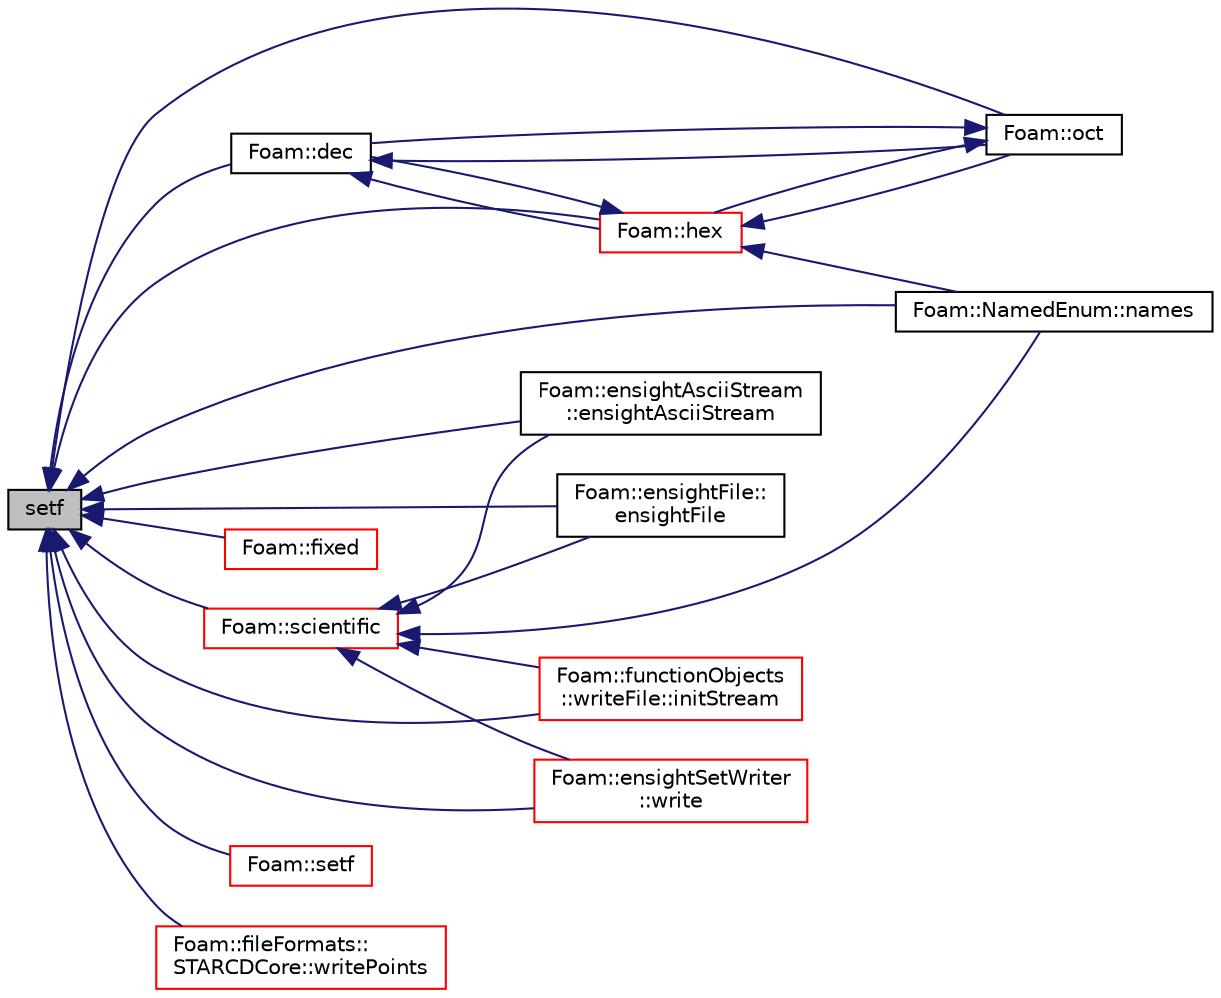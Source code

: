 digraph "setf"
{
  bgcolor="transparent";
  edge [fontname="Helvetica",fontsize="10",labelfontname="Helvetica",labelfontsize="10"];
  node [fontname="Helvetica",fontsize="10",shape=record];
  rankdir="LR";
  Node1 [label="setf",height=0.2,width=0.4,color="black", fillcolor="grey75", style="filled", fontcolor="black"];
  Node1 -> Node2 [dir="back",color="midnightblue",fontsize="10",style="solid",fontname="Helvetica"];
  Node2 [label="Foam::dec",height=0.2,width=0.4,color="black",URL="$a10936.html#a47ca7adb297045b87b8c1f4cc2bcbb0d"];
  Node2 -> Node3 [dir="back",color="midnightblue",fontsize="10",style="solid",fontname="Helvetica"];
  Node3 [label="Foam::hex",height=0.2,width=0.4,color="red",URL="$a10936.html#a4ddae43d14dd72d6b0cd9ab61fe4e04e"];
  Node3 -> Node2 [dir="back",color="midnightblue",fontsize="10",style="solid",fontname="Helvetica"];
  Node3 -> Node4 [dir="back",color="midnightblue",fontsize="10",style="solid",fontname="Helvetica"];
  Node4 [label="Foam::NamedEnum::names",height=0.2,width=0.4,color="black",URL="$a01609.html#a7350da3a0edd92cd11e6c479c9967dc8"];
  Node3 -> Node5 [dir="back",color="midnightblue",fontsize="10",style="solid",fontname="Helvetica"];
  Node5 [label="Foam::oct",height=0.2,width=0.4,color="black",URL="$a10936.html#aef540d5f46887a996e357801f6faa1d0"];
  Node5 -> Node2 [dir="back",color="midnightblue",fontsize="10",style="solid",fontname="Helvetica"];
  Node5 -> Node3 [dir="back",color="midnightblue",fontsize="10",style="solid",fontname="Helvetica"];
  Node2 -> Node5 [dir="back",color="midnightblue",fontsize="10",style="solid",fontname="Helvetica"];
  Node1 -> Node6 [dir="back",color="midnightblue",fontsize="10",style="solid",fontname="Helvetica"];
  Node6 [label="Foam::ensightAsciiStream\l::ensightAsciiStream",height=0.2,width=0.4,color="black",URL="$a00653.html#a6054ae07085594d55ff34bd164120b33",tooltip="Construct from components. "];
  Node1 -> Node7 [dir="back",color="midnightblue",fontsize="10",style="solid",fontname="Helvetica"];
  Node7 [label="Foam::ensightFile::\lensightFile",height=0.2,width=0.4,color="black",URL="$a00655.html#a858a1ca0d59570412df29b0d4370676c",tooltip="Construct from pathname. "];
  Node1 -> Node8 [dir="back",color="midnightblue",fontsize="10",style="solid",fontname="Helvetica"];
  Node8 [label="Foam::fixed",height=0.2,width=0.4,color="red",URL="$a10936.html#a45ee72182a882ba3b1b3ff5da976576c"];
  Node1 -> Node3 [dir="back",color="midnightblue",fontsize="10",style="solid",fontname="Helvetica"];
  Node1 -> Node9 [dir="back",color="midnightblue",fontsize="10",style="solid",fontname="Helvetica"];
  Node9 [label="Foam::functionObjects\l::writeFile::initStream",height=0.2,width=0.4,color="red",URL="$a02991.html#a41204852a4fe8fc67a5f2edb77233996",tooltip="Initialise the output stream for writing. "];
  Node1 -> Node4 [dir="back",color="midnightblue",fontsize="10",style="solid",fontname="Helvetica"];
  Node1 -> Node5 [dir="back",color="midnightblue",fontsize="10",style="solid",fontname="Helvetica"];
  Node1 -> Node10 [dir="back",color="midnightblue",fontsize="10",style="solid",fontname="Helvetica"];
  Node10 [label="Foam::scientific",height=0.2,width=0.4,color="red",URL="$a10936.html#a78214b33dde7e68fda6f5609b6faa561"];
  Node10 -> Node6 [dir="back",color="midnightblue",fontsize="10",style="solid",fontname="Helvetica"];
  Node10 -> Node7 [dir="back",color="midnightblue",fontsize="10",style="solid",fontname="Helvetica"];
  Node10 -> Node9 [dir="back",color="midnightblue",fontsize="10",style="solid",fontname="Helvetica"];
  Node10 -> Node4 [dir="back",color="midnightblue",fontsize="10",style="solid",fontname="Helvetica"];
  Node10 -> Node11 [dir="back",color="midnightblue",fontsize="10",style="solid",fontname="Helvetica"];
  Node11 [label="Foam::ensightSetWriter\l::write",height=0.2,width=0.4,color="red",URL="$a00668.html#a630f6b7c40da086ca6bfde703206e847",tooltip="General entry point for writing. "];
  Node1 -> Node12 [dir="back",color="midnightblue",fontsize="10",style="solid",fontname="Helvetica"];
  Node12 [label="Foam::setf",height=0.2,width=0.4,color="red",URL="$a10936.html#a11ab31005f651958c35d64c8df183e8c"];
  Node1 -> Node11 [dir="back",color="midnightblue",fontsize="10",style="solid",fontname="Helvetica"];
  Node1 -> Node13 [dir="back",color="midnightblue",fontsize="10",style="solid",fontname="Helvetica"];
  Node13 [label="Foam::fileFormats::\lSTARCDCore::writePoints",height=0.2,width=0.4,color="red",URL="$a02521.html#a76648eaaa2ceae4c3ea8a27689464bca",tooltip="Write header and points to (.vrt) file. "];
}
